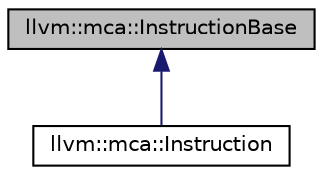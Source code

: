 digraph "llvm::mca::InstructionBase"
{
 // LATEX_PDF_SIZE
  bgcolor="transparent";
  edge [fontname="Helvetica",fontsize="10",labelfontname="Helvetica",labelfontsize="10"];
  node [fontname="Helvetica",fontsize="10",shape=record];
  Node1 [label="llvm::mca::InstructionBase",height=0.2,width=0.4,color="black", fillcolor="grey75", style="filled", fontcolor="black",tooltip="Base class for instructions consumed by the simulation pipeline."];
  Node1 -> Node2 [dir="back",color="midnightblue",fontsize="10",style="solid",fontname="Helvetica"];
  Node2 [label="llvm::mca::Instruction",height=0.2,width=0.4,color="black",URL="$classllvm_1_1mca_1_1Instruction.html",tooltip="An instruction propagated through the simulated instruction pipeline."];
}
